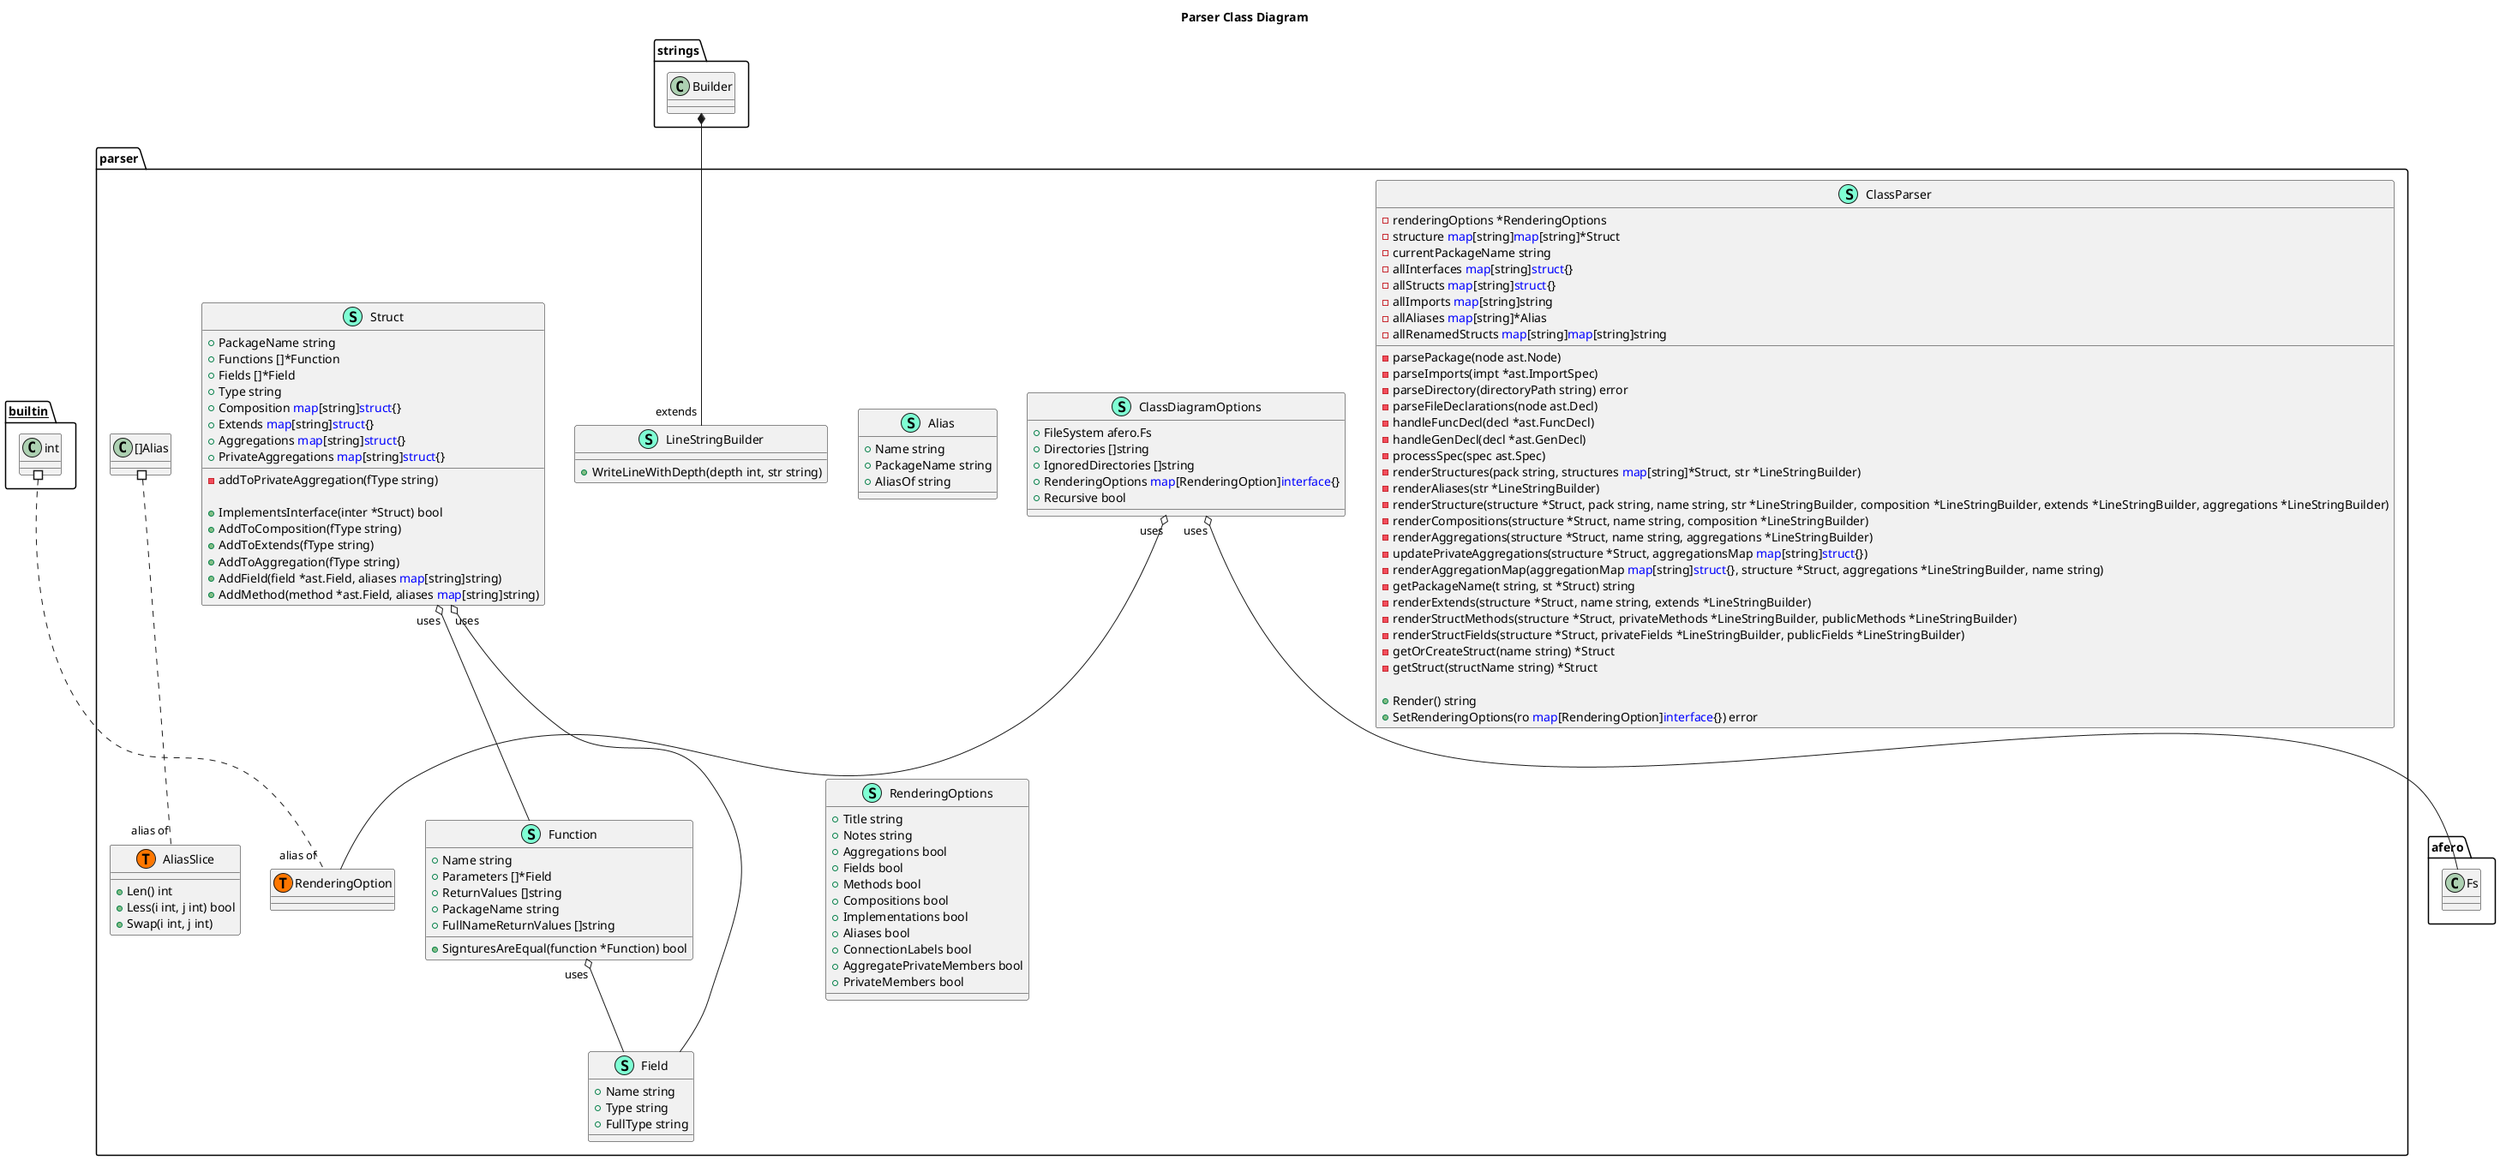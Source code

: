 @startuml
title Parser Class Diagram
namespace parser {
    class Alias << (S,Aquamarine) >> {
        + Name string
        + PackageName string
        + AliasOf string

    }
    class AliasSlice << (S,Aquamarine) >> {
        + Len() int
        + Less(i int, j int) bool
        + Swap(i int, j int) 

    }
    class ClassDiagramOptions << (S,Aquamarine) >> {
        + FileSystem afero.Fs
        + Directories []string
        + IgnoredDirectories []string
        + RenderingOptions <font color=blue>map</font>[RenderingOption]<font color=blue>interface</font>{}
        + Recursive bool

    }
    class ClassParser << (S,Aquamarine) >> {
        - renderingOptions *RenderingOptions
        - structure <font color=blue>map</font>[string]<font color=blue>map</font>[string]*Struct
        - currentPackageName string
        - allInterfaces <font color=blue>map</font>[string]<font color=blue>struct</font>{}
        - allStructs <font color=blue>map</font>[string]<font color=blue>struct</font>{}
        - allImports <font color=blue>map</font>[string]string
        - allAliases <font color=blue>map</font>[string]*Alias
        - allRenamedStructs <font color=blue>map</font>[string]<font color=blue>map</font>[string]string

        - parsePackage(node ast.Node) 
        - parseImports(impt *ast.ImportSpec) 
        - parseDirectory(directoryPath string) error
        - parseFileDeclarations(node ast.Decl) 
        - handleFuncDecl(decl *ast.FuncDecl) 
        - handleGenDecl(decl *ast.GenDecl) 
        - processSpec(spec ast.Spec) 
        - renderStructures(pack string, structures <font color=blue>map</font>[string]*Struct, str *LineStringBuilder) 
        - renderAliases(str *LineStringBuilder) 
        - renderStructure(structure *Struct, pack string, name string, str *LineStringBuilder, composition *LineStringBuilder, extends *LineStringBuilder, aggregations *LineStringBuilder) 
        - renderCompositions(structure *Struct, name string, composition *LineStringBuilder) 
        - renderAggregations(structure *Struct, name string, aggregations *LineStringBuilder) 
        - updatePrivateAggregations(structure *Struct, aggregationsMap <font color=blue>map</font>[string]<font color=blue>struct</font>{}) 
        - renderAggregationMap(aggregationMap <font color=blue>map</font>[string]<font color=blue>struct</font>{}, structure *Struct, aggregations *LineStringBuilder, name string) 
        - getPackageName(t string, st *Struct) string
        - renderExtends(structure *Struct, name string, extends *LineStringBuilder) 
        - renderStructMethods(structure *Struct, privateMethods *LineStringBuilder, publicMethods *LineStringBuilder) 
        - renderStructFields(structure *Struct, privateFields *LineStringBuilder, publicFields *LineStringBuilder) 
        - getOrCreateStruct(name string) *Struct
        - getStruct(structName string) *Struct

        + Render() string
        + SetRenderingOptions(ro <font color=blue>map</font>[RenderingOption]<font color=blue>interface</font>{}) error

    }
    class Field << (S,Aquamarine) >> {
        + Name string
        + Type string
        + FullType string

    }
    class Function << (S,Aquamarine) >> {
        + Name string
        + Parameters []*Field
        + ReturnValues []string
        + PackageName string
        + FullNameReturnValues []string

        + SignturesAreEqual(function *Function) bool

    }
    class LineStringBuilder << (S,Aquamarine) >> {
        + WriteLineWithDepth(depth int, str string) 

    }
    class RenderingOptions << (S,Aquamarine) >> {
        + Title string
        + Notes string
        + Aggregations bool
        + Fields bool
        + Methods bool
        + Compositions bool
        + Implementations bool
        + Aliases bool
        + ConnectionLabels bool
        + AggregatePrivateMembers bool
        + PrivateMembers bool

    }
    class Struct << (S,Aquamarine) >> {
        + PackageName string
        + Functions []*Function
        + Fields []*Field
        + Type string
        + Composition <font color=blue>map</font>[string]<font color=blue>struct</font>{}
        + Extends <font color=blue>map</font>[string]<font color=blue>struct</font>{}
        + Aggregations <font color=blue>map</font>[string]<font color=blue>struct</font>{}
        + PrivateAggregations <font color=blue>map</font>[string]<font color=blue>struct</font>{}

        - addToPrivateAggregation(fType string) 

        + ImplementsInterface(inter *Struct) bool
        + AddToComposition(fType string) 
        + AddToExtends(fType string) 
        + AddToAggregation(fType string) 
        + AddField(field *ast.Field, aliases <font color=blue>map</font>[string]string) 
        + AddMethod(method *ast.Field, aliases <font color=blue>map</font>[string]string) 

    }
    class parser.AliasSlice << (T, #FF7700) >>  {
    }
    class parser.RenderingOption << (T, #FF7700) >>  {
    }
}
"strings.Builder" *-- "extends""parser.LineStringBuilder"


"parser.ClassDiagramOptions""uses" o-- "afero.Fs"
"parser.ClassDiagramOptions""uses" o-- "parser.RenderingOption"
"parser.Function""uses" o-- "parser.Field"
"parser.Struct""uses" o-- "parser.Field"
"parser.Struct""uses" o-- "parser.Function"

"__builtin__.int" #.. "alias of""parser.RenderingOption"
"parser.[]Alias" #.. "alias of""parser.AliasSlice"
@enduml
